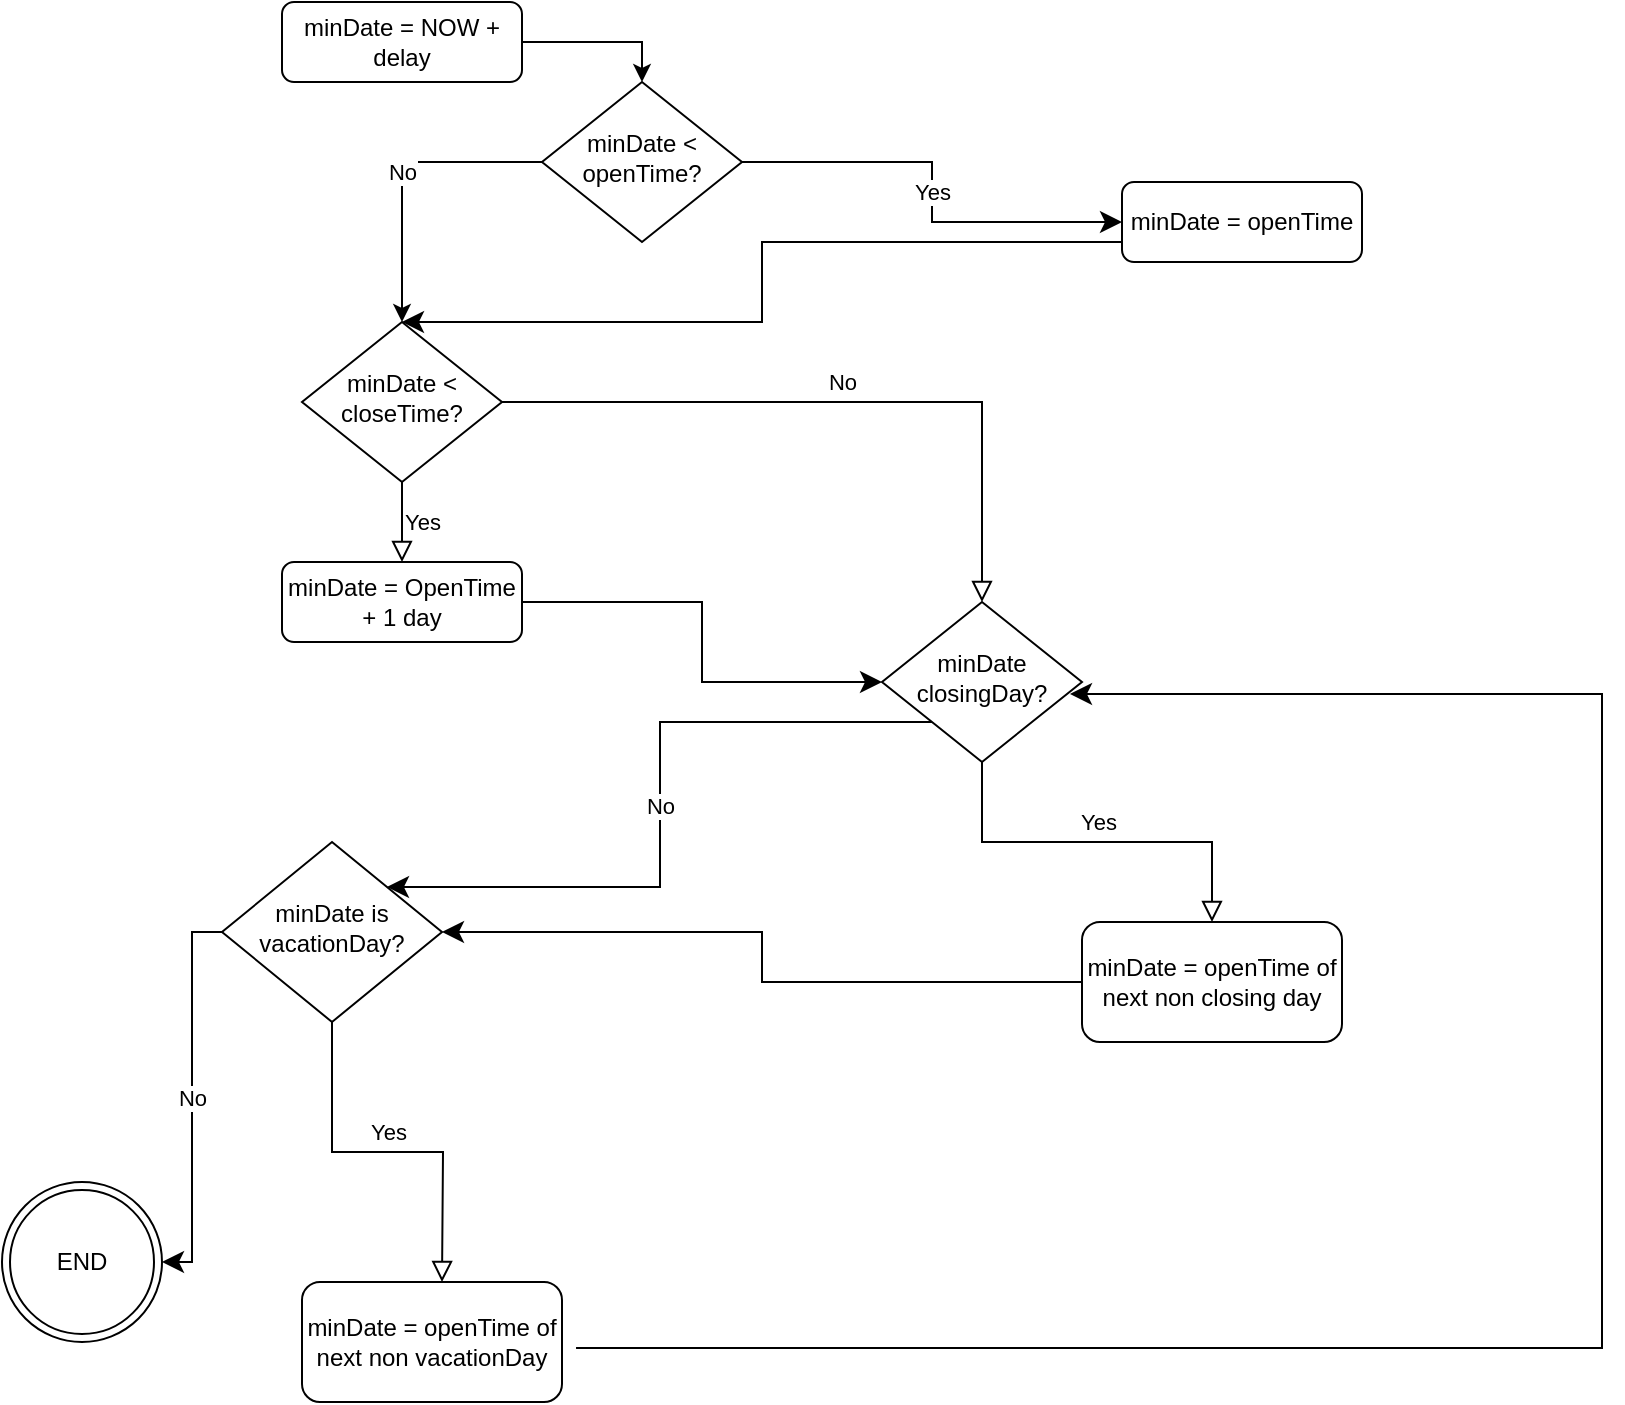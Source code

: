 <mxfile version="21.7.5" type="github">
  <diagram id="C5RBs43oDa-KdzZeNtuy" name="Page-1">
    <mxGraphModel dx="1194" dy="752" grid="1" gridSize="10" guides="1" tooltips="1" connect="1" arrows="1" fold="1" page="1" pageScale="1" pageWidth="827" pageHeight="1169" math="0" shadow="0">
      <root>
        <mxCell id="WIyWlLk6GJQsqaUBKTNV-0" />
        <mxCell id="WIyWlLk6GJQsqaUBKTNV-1" parent="WIyWlLk6GJQsqaUBKTNV-0" />
        <mxCell id="EQvcYRQ2Z2GQBR_06Ss8-3" style="edgeStyle=orthogonalEdgeStyle;rounded=0;orthogonalLoop=1;jettySize=auto;html=1;exitX=1;exitY=0.5;exitDx=0;exitDy=0;entryX=0.5;entryY=0;entryDx=0;entryDy=0;" edge="1" parent="WIyWlLk6GJQsqaUBKTNV-1" source="WIyWlLk6GJQsqaUBKTNV-3" target="EQvcYRQ2Z2GQBR_06Ss8-1">
          <mxGeometry relative="1" as="geometry" />
        </mxCell>
        <mxCell id="WIyWlLk6GJQsqaUBKTNV-3" value="minDate = NOW + delay" style="rounded=1;whiteSpace=wrap;html=1;fontSize=12;glass=0;strokeWidth=1;shadow=0;" parent="WIyWlLk6GJQsqaUBKTNV-1" vertex="1">
          <mxGeometry x="160" y="10" width="120" height="40" as="geometry" />
        </mxCell>
        <mxCell id="WIyWlLk6GJQsqaUBKTNV-5" value="No" style="edgeStyle=orthogonalEdgeStyle;rounded=0;html=1;jettySize=auto;orthogonalLoop=1;fontSize=11;endArrow=block;endFill=0;endSize=8;strokeWidth=1;shadow=0;labelBackgroundColor=none;entryX=0.5;entryY=0;entryDx=0;entryDy=0;" parent="WIyWlLk6GJQsqaUBKTNV-1" source="WIyWlLk6GJQsqaUBKTNV-6" target="WIyWlLk6GJQsqaUBKTNV-10" edge="1">
          <mxGeometry y="10" relative="1" as="geometry">
            <mxPoint as="offset" />
            <mxPoint x="500" y="210" as="targetPoint" />
          </mxGeometry>
        </mxCell>
        <mxCell id="WIyWlLk6GJQsqaUBKTNV-6" value="minDate &amp;lt; closeTime?" style="rhombus;whiteSpace=wrap;html=1;shadow=0;fontFamily=Helvetica;fontSize=12;align=center;strokeWidth=1;spacing=6;spacingTop=-4;" parent="WIyWlLk6GJQsqaUBKTNV-1" vertex="1">
          <mxGeometry x="170" y="170" width="100" height="80" as="geometry" />
        </mxCell>
        <mxCell id="WIyWlLk6GJQsqaUBKTNV-10" value="minDate closingDay?" style="rhombus;whiteSpace=wrap;html=1;shadow=0;fontFamily=Helvetica;fontSize=12;align=center;strokeWidth=1;spacing=6;spacingTop=-4;" parent="WIyWlLk6GJQsqaUBKTNV-1" vertex="1">
          <mxGeometry x="460" y="310" width="100" height="80" as="geometry" />
        </mxCell>
        <mxCell id="cBSjQgfz4yQEdTmNOGjq-0" value="minDate = OpenTime + 1 day" style="rounded=1;whiteSpace=wrap;html=1;fontSize=12;glass=0;strokeWidth=1;shadow=0;" parent="WIyWlLk6GJQsqaUBKTNV-1" vertex="1">
          <mxGeometry x="160" y="290" width="120" height="40" as="geometry" />
        </mxCell>
        <mxCell id="cBSjQgfz4yQEdTmNOGjq-2" value="Yes" style="edgeStyle=orthogonalEdgeStyle;rounded=0;html=1;jettySize=auto;orthogonalLoop=1;fontSize=11;endArrow=block;endFill=0;endSize=8;strokeWidth=1;shadow=0;labelBackgroundColor=none;exitX=0.5;exitY=1;exitDx=0;exitDy=0;entryX=0.5;entryY=0;entryDx=0;entryDy=0;" parent="WIyWlLk6GJQsqaUBKTNV-1" source="WIyWlLk6GJQsqaUBKTNV-6" target="cBSjQgfz4yQEdTmNOGjq-0" edge="1">
          <mxGeometry y="10" relative="1" as="geometry">
            <mxPoint as="offset" />
            <mxPoint x="280" y="455" as="sourcePoint" />
            <mxPoint x="330" y="455" as="targetPoint" />
          </mxGeometry>
        </mxCell>
        <mxCell id="cBSjQgfz4yQEdTmNOGjq-3" value="Yes" style="edgeStyle=orthogonalEdgeStyle;rounded=0;html=1;jettySize=auto;orthogonalLoop=1;fontSize=11;endArrow=block;endFill=0;endSize=8;strokeWidth=1;shadow=0;labelBackgroundColor=none;exitX=0.5;exitY=1;exitDx=0;exitDy=0;entryX=0.5;entryY=0;entryDx=0;entryDy=0;" parent="WIyWlLk6GJQsqaUBKTNV-1" source="WIyWlLk6GJQsqaUBKTNV-10" target="cBSjQgfz4yQEdTmNOGjq-4" edge="1">
          <mxGeometry y="10" relative="1" as="geometry">
            <mxPoint as="offset" />
            <mxPoint x="230" y="260" as="sourcePoint" />
            <mxPoint x="450" y="430" as="targetPoint" />
          </mxGeometry>
        </mxCell>
        <mxCell id="cBSjQgfz4yQEdTmNOGjq-4" value="minDate = openTime of next non closing day" style="rounded=1;whiteSpace=wrap;html=1;fontSize=12;glass=0;strokeWidth=1;shadow=0;" parent="WIyWlLk6GJQsqaUBKTNV-1" vertex="1">
          <mxGeometry x="560" y="470" width="130" height="60" as="geometry" />
        </mxCell>
        <mxCell id="cBSjQgfz4yQEdTmNOGjq-6" value="minDate is vacationDay?" style="rhombus;whiteSpace=wrap;html=1;shadow=0;fontFamily=Helvetica;fontSize=12;align=center;strokeWidth=1;spacing=6;spacingTop=-4;" parent="WIyWlLk6GJQsqaUBKTNV-1" vertex="1">
          <mxGeometry x="130" y="430" width="110" height="90" as="geometry" />
        </mxCell>
        <mxCell id="cBSjQgfz4yQEdTmNOGjq-7" value="Yes" style="edgeStyle=orthogonalEdgeStyle;rounded=0;html=1;jettySize=auto;orthogonalLoop=1;fontSize=11;endArrow=block;endFill=0;endSize=8;strokeWidth=1;shadow=0;labelBackgroundColor=none;exitX=0.5;exitY=1;exitDx=0;exitDy=0;" parent="WIyWlLk6GJQsqaUBKTNV-1" source="cBSjQgfz4yQEdTmNOGjq-6" edge="1">
          <mxGeometry y="10" relative="1" as="geometry">
            <mxPoint as="offset" />
            <mxPoint x="470" y="360" as="sourcePoint" />
            <mxPoint x="240" y="650" as="targetPoint" />
          </mxGeometry>
        </mxCell>
        <mxCell id="cBSjQgfz4yQEdTmNOGjq-8" value="minDate = openTime of next non vacationDay" style="rounded=1;whiteSpace=wrap;html=1;fontSize=12;glass=0;strokeWidth=1;shadow=0;" parent="WIyWlLk6GJQsqaUBKTNV-1" vertex="1">
          <mxGeometry x="170" y="650" width="130" height="60" as="geometry" />
        </mxCell>
        <mxCell id="cBSjQgfz4yQEdTmNOGjq-12" value="" style="edgeStyle=elbowEdgeStyle;elbow=horizontal;endArrow=classic;html=1;curved=0;rounded=0;endSize=8;startSize=8;exitX=1;exitY=0.5;exitDx=0;exitDy=0;" parent="WIyWlLk6GJQsqaUBKTNV-1" source="cBSjQgfz4yQEdTmNOGjq-0" target="WIyWlLk6GJQsqaUBKTNV-10" edge="1">
          <mxGeometry width="50" height="50" relative="1" as="geometry">
            <mxPoint x="390" y="430" as="sourcePoint" />
            <mxPoint x="440" y="380" as="targetPoint" />
          </mxGeometry>
        </mxCell>
        <mxCell id="cBSjQgfz4yQEdTmNOGjq-13" value="" style="edgeStyle=elbowEdgeStyle;elbow=horizontal;endArrow=classic;html=1;curved=0;rounded=0;endSize=8;startSize=8;exitX=0;exitY=0.5;exitDx=0;exitDy=0;entryX=1;entryY=0.5;entryDx=0;entryDy=0;" parent="WIyWlLk6GJQsqaUBKTNV-1" source="cBSjQgfz4yQEdTmNOGjq-4" target="cBSjQgfz4yQEdTmNOGjq-6" edge="1">
          <mxGeometry width="50" height="50" relative="1" as="geometry">
            <mxPoint x="390" y="430" as="sourcePoint" />
            <mxPoint x="440" y="380" as="targetPoint" />
          </mxGeometry>
        </mxCell>
        <mxCell id="cBSjQgfz4yQEdTmNOGjq-14" value="" style="edgeStyle=elbowEdgeStyle;elbow=horizontal;endArrow=classic;html=1;curved=0;rounded=0;endSize=8;startSize=8;exitX=1.054;exitY=0.55;exitDx=0;exitDy=0;exitPerimeter=0;entryX=0.94;entryY=0.575;entryDx=0;entryDy=0;entryPerimeter=0;" parent="WIyWlLk6GJQsqaUBKTNV-1" source="cBSjQgfz4yQEdTmNOGjq-8" target="WIyWlLk6GJQsqaUBKTNV-10" edge="1">
          <mxGeometry width="50" height="50" relative="1" as="geometry">
            <mxPoint x="390" y="430" as="sourcePoint" />
            <mxPoint x="440" y="380" as="targetPoint" />
            <Array as="points">
              <mxPoint x="820" y="540" />
            </Array>
          </mxGeometry>
        </mxCell>
        <mxCell id="cBSjQgfz4yQEdTmNOGjq-15" value="No" style="edgeStyle=elbowEdgeStyle;elbow=horizontal;endArrow=classic;html=1;curved=0;rounded=0;endSize=8;startSize=8;exitX=0;exitY=1;exitDx=0;exitDy=0;entryX=1;entryY=0;entryDx=0;entryDy=0;" parent="WIyWlLk6GJQsqaUBKTNV-1" source="WIyWlLk6GJQsqaUBKTNV-10" target="cBSjQgfz4yQEdTmNOGjq-6" edge="1">
          <mxGeometry width="50" height="50" relative="1" as="geometry">
            <mxPoint x="390" y="430" as="sourcePoint" />
            <mxPoint x="440" y="380" as="targetPoint" />
          </mxGeometry>
        </mxCell>
        <mxCell id="cBSjQgfz4yQEdTmNOGjq-16" value="No" style="edgeStyle=elbowEdgeStyle;elbow=horizontal;endArrow=classic;html=1;curved=0;rounded=0;endSize=8;startSize=8;exitX=0;exitY=0.5;exitDx=0;exitDy=0;" parent="WIyWlLk6GJQsqaUBKTNV-1" source="cBSjQgfz4yQEdTmNOGjq-6" target="cBSjQgfz4yQEdTmNOGjq-17" edge="1">
          <mxGeometry width="50" height="50" relative="1" as="geometry">
            <mxPoint x="390" y="430" as="sourcePoint" />
            <mxPoint x="90" y="600" as="targetPoint" />
          </mxGeometry>
        </mxCell>
        <mxCell id="cBSjQgfz4yQEdTmNOGjq-17" value="END" style="ellipse;shape=doubleEllipse;whiteSpace=wrap;html=1;aspect=fixed;" parent="WIyWlLk6GJQsqaUBKTNV-1" vertex="1">
          <mxGeometry x="20" y="600" width="80" height="80" as="geometry" />
        </mxCell>
        <mxCell id="EQvcYRQ2Z2GQBR_06Ss8-5" value="No" style="edgeStyle=orthogonalEdgeStyle;rounded=0;orthogonalLoop=1;jettySize=auto;html=1;exitX=0;exitY=0.5;exitDx=0;exitDy=0;" edge="1" parent="WIyWlLk6GJQsqaUBKTNV-1" source="EQvcYRQ2Z2GQBR_06Ss8-1" target="WIyWlLk6GJQsqaUBKTNV-6">
          <mxGeometry relative="1" as="geometry" />
        </mxCell>
        <mxCell id="EQvcYRQ2Z2GQBR_06Ss8-1" value="minDate &amp;lt; openTime?" style="rhombus;whiteSpace=wrap;html=1;shadow=0;fontFamily=Helvetica;fontSize=12;align=center;strokeWidth=1;spacing=6;spacingTop=-4;" vertex="1" parent="WIyWlLk6GJQsqaUBKTNV-1">
          <mxGeometry x="290" y="50" width="100" height="80" as="geometry" />
        </mxCell>
        <mxCell id="EQvcYRQ2Z2GQBR_06Ss8-6" value="Yes" style="edgeStyle=elbowEdgeStyle;elbow=horizontal;endArrow=classic;html=1;curved=0;rounded=0;endSize=8;startSize=8;exitX=1;exitY=0.5;exitDx=0;exitDy=0;entryX=0;entryY=0.5;entryDx=0;entryDy=0;" edge="1" parent="WIyWlLk6GJQsqaUBKTNV-1" source="EQvcYRQ2Z2GQBR_06Ss8-1" target="EQvcYRQ2Z2GQBR_06Ss8-7">
          <mxGeometry width="50" height="50" relative="1" as="geometry">
            <mxPoint x="530" y="350" as="sourcePoint" />
            <mxPoint x="580" y="100" as="targetPoint" />
          </mxGeometry>
        </mxCell>
        <mxCell id="EQvcYRQ2Z2GQBR_06Ss8-7" value="minDate = openTime" style="rounded=1;whiteSpace=wrap;html=1;fontSize=12;glass=0;strokeWidth=1;shadow=0;" vertex="1" parent="WIyWlLk6GJQsqaUBKTNV-1">
          <mxGeometry x="580" y="100" width="120" height="40" as="geometry" />
        </mxCell>
        <mxCell id="EQvcYRQ2Z2GQBR_06Ss8-8" value="" style="edgeStyle=elbowEdgeStyle;elbow=horizontal;endArrow=classic;html=1;curved=0;rounded=0;endSize=8;startSize=8;exitX=0;exitY=0.75;exitDx=0;exitDy=0;entryX=0.5;entryY=0;entryDx=0;entryDy=0;" edge="1" parent="WIyWlLk6GJQsqaUBKTNV-1" source="EQvcYRQ2Z2GQBR_06Ss8-7" target="WIyWlLk6GJQsqaUBKTNV-6">
          <mxGeometry width="50" height="50" relative="1" as="geometry">
            <mxPoint x="530" y="350" as="sourcePoint" />
            <mxPoint x="580" y="300" as="targetPoint" />
          </mxGeometry>
        </mxCell>
      </root>
    </mxGraphModel>
  </diagram>
</mxfile>
